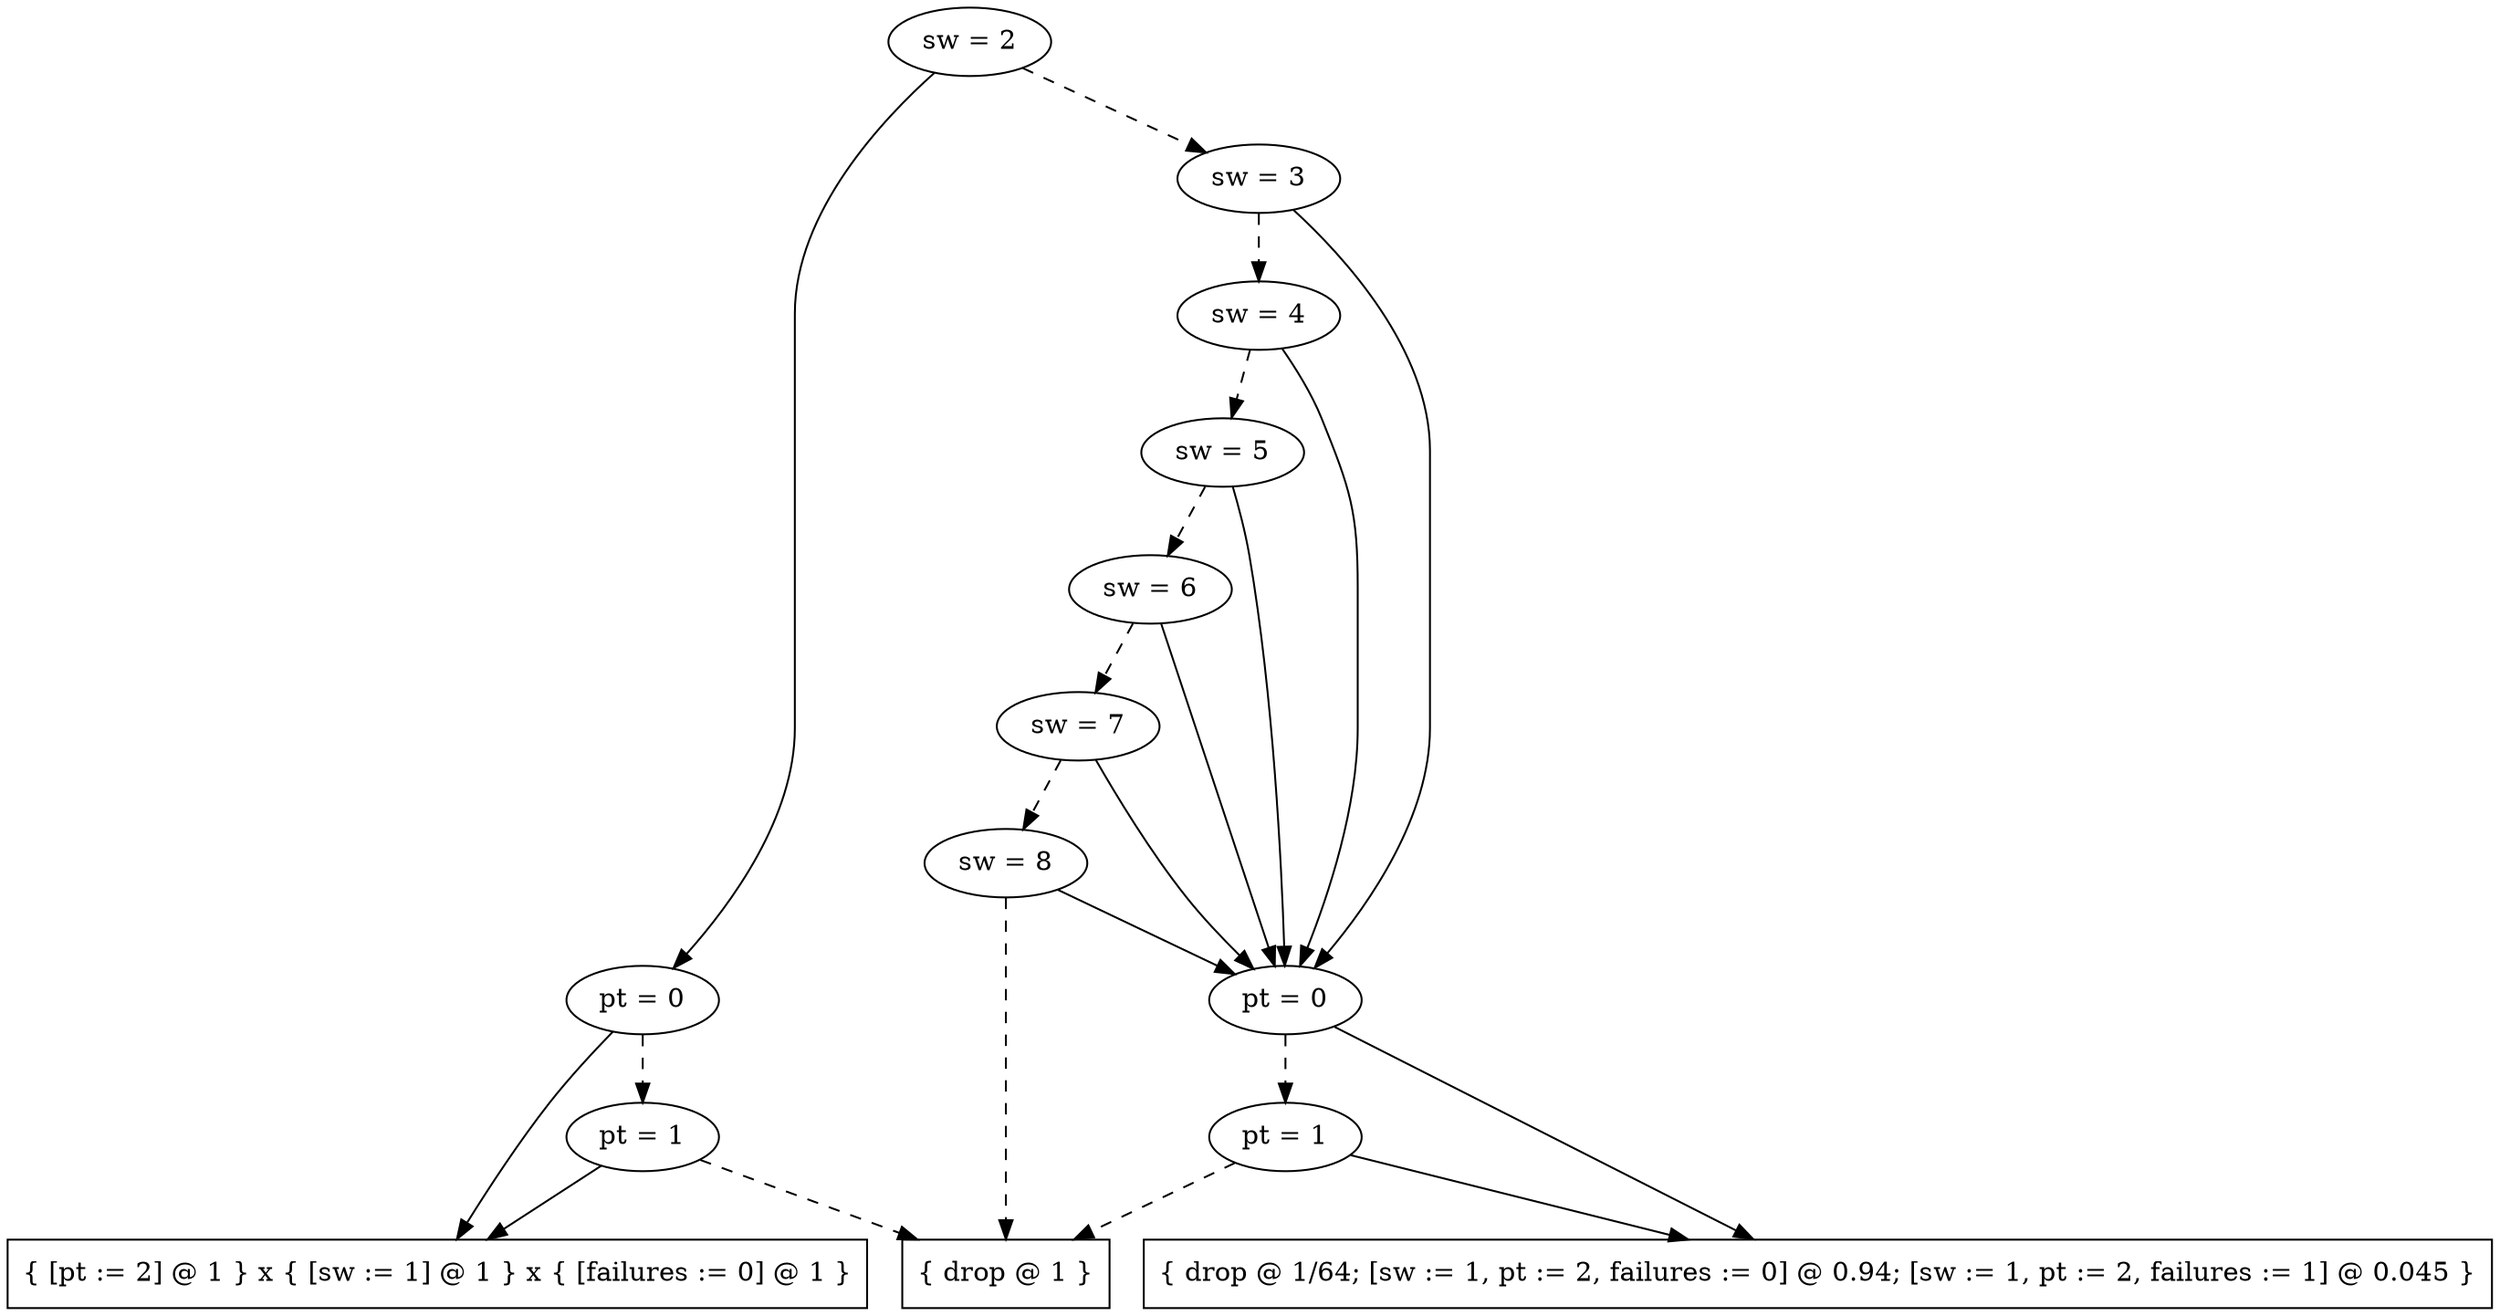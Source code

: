 digraph tdk {
1080 [label="sw = 2"];
1080 -> 1058;
1080 -> 1078 [style="dashed"];
1058 [label="pt = 0"];
1058 -> 983;
1058 -> 1008 [style="dashed"];
983 [shape=box label="{ [pt := 2] @ 1 } x { [sw := 1] @ 1 } x { [failures := 0] @ 1 }"];
1008 [label="pt = 1"];
1008 -> 983;
1008 -> 0 [style="dashed"];
0 [shape=box label="{ drop @ 1 }"];
1078 [label="sw = 3"];
1078 -> 1047;
1078 -> 1076 [style="dashed"];
1047 [label="pt = 0"];
1047 -> 972;
1047 -> 997 [style="dashed"];
972 [shape=box label="{ drop @ 1/64; [sw := 1, pt := 2, failures := 0] @ 0.94; [sw := 1, pt := 2, failures := 1] @ 0.045 }"];
997 [label="pt = 1"];
997 -> 972;
997 -> 0 [style="dashed"];
1076 [label="sw = 4"];
1076 -> 1047;
1076 -> 1074 [style="dashed"];
1074 [label="sw = 5"];
1074 -> 1047;
1074 -> 1072 [style="dashed"];
1072 [label="sw = 6"];
1072 -> 1047;
1072 -> 1070 [style="dashed"];
1070 [label="sw = 7"];
1070 -> 1047;
1070 -> 1068 [style="dashed"];
1068 [label="sw = 8"];
1068 -> 1047;
1068 -> 0 [style="dashed"];
{rank=same; 1076 ;}
{rank=same; 997 1008 ;}
{rank=same; 1074 ;}
{rank=same; 1078 ;}
{rank=same; 1080 ;}
{rank=same; 1070 ;}
{rank=same; 1068 ;}
{rank=same; 1072 ;}
{rank=same; 1047 1058 ;}
}

